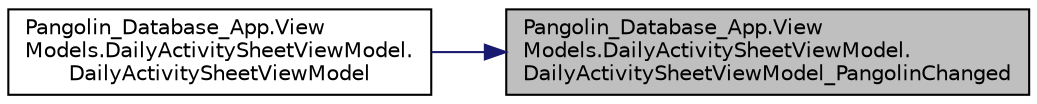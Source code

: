 digraph "Pangolin_Database_App.ViewModels.DailyActivitySheetViewModel.DailyActivitySheetViewModel_PangolinChanged"
{
 // LATEX_PDF_SIZE
  edge [fontname="Helvetica",fontsize="10",labelfontname="Helvetica",labelfontsize="10"];
  node [fontname="Helvetica",fontsize="10",shape=record];
  rankdir="RL";
  Node1 [label="Pangolin_Database_App.View\lModels.DailyActivitySheetViewModel.\lDailyActivitySheetViewModel_PangolinChanged",height=0.2,width=0.4,color="black", fillcolor="grey75", style="filled", fontcolor="black",tooltip="Check if there is a existing model for this pangolin at current date or set new model"];
  Node1 -> Node2 [dir="back",color="midnightblue",fontsize="10",style="solid"];
  Node2 [label="Pangolin_Database_App.View\lModels.DailyActivitySheetViewModel.\lDailyActivitySheetViewModel",height=0.2,width=0.4,color="black", fillcolor="white", style="filled",URL="$class_pangolin___database___app_1_1_view_models_1_1_daily_activity_sheet_view_model.html#aa745fd0f851c3ecfab6d1f3dfc01b0ba",tooltip=" "];
}
